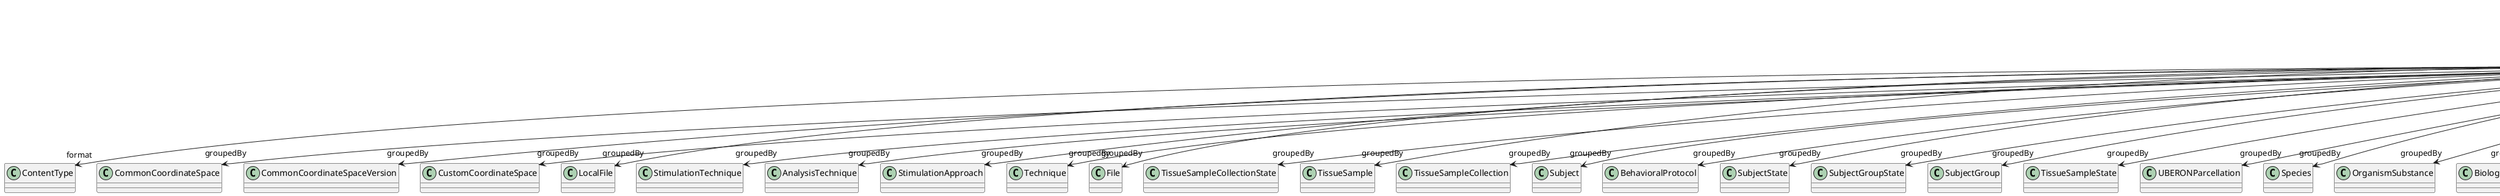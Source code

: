 @startuml
class FileBundle {
+contentDescription
+format
+groupedBy
+groupingType
+hash
+isPartOf
+name
+storageSize

}
FileBundle -d-> "format" ContentType
FileBundle -d-> "groupedBy" CommonCoordinateSpace
FileBundle -d-> "groupedBy" CommonCoordinateSpaceVersion
FileBundle -d-> "groupedBy" CustomCoordinateSpace
FileBundle -d-> "groupedBy" LocalFile
FileBundle -d-> "groupedBy" StimulationTechnique
FileBundle -d-> "groupedBy" AnalysisTechnique
FileBundle -d-> "groupedBy" StimulationApproach
FileBundle -d-> "groupedBy" Technique
FileBundle -d-> "groupedBy" File
FileBundle -d-> "groupedBy" FileBundle
FileBundle -d-> "groupedBy" TissueSampleCollectionState
FileBundle -d-> "groupedBy" TissueSample
FileBundle -d-> "groupedBy" TissueSampleCollection
FileBundle -d-> "groupedBy" Subject
FileBundle -d-> "groupedBy" BehavioralProtocol
FileBundle -d-> "groupedBy" SubjectState
FileBundle -d-> "groupedBy" SubjectGroupState
FileBundle -d-> "groupedBy" SubjectGroup
FileBundle -d-> "groupedBy" TissueSampleState
FileBundle -d-> "groupedBy" UBERONParcellation
FileBundle -d-> "groupedBy" Species
FileBundle -d-> "groupedBy" OrganismSubstance
FileBundle -d-> "groupedBy" BiologicalSex
FileBundle -d-> "groupedBy" OrganismSystem
FileBundle -d-> "groupedBy" AuditoryStimulusType
FileBundle -d-> "groupedBy" BiologicalOrder
FileBundle -d-> "groupedBy" Organ
FileBundle -d-> "groupedBy" OlfactoryStimulusType
FileBundle -d-> "groupedBy" SubcellularEntity
FileBundle -d-> "groupedBy" GustatoryStimulusType
FileBundle -d-> "groupedBy" DiseaseModel
FileBundle -d-> "groupedBy" OpticalStimulusType
FileBundle -d-> "groupedBy" CellCultureType
FileBundle -d-> "groupedBy" VisualStimulusType
FileBundle -d-> "groupedBy" MolecularEntity
FileBundle -d-> "groupedBy" TactileStimulusType
FileBundle -d-> "groupedBy" BreedingType
FileBundle -d-> "groupedBy" CellType
FileBundle -d-> "groupedBy" TermSuggestion
FileBundle -d-> "groupedBy" Handedness
FileBundle -d-> "groupedBy" Disease
FileBundle -d-> "groupedBy" GeneticStrainType
FileBundle -d-> "groupedBy" ElectricalStimulusType
FileBundle -d-> "groupedBy" ParcellationEntityVersion
FileBundle -d-> "groupedBy" ParcellationEntity
FileBundle -d-> "groupedBy" CustomAnatomicalEntity
FileBundle -d-> "groupingType" FileBundleGrouping
FileBundle -d-> "hash" Hash
FileBundle -d-> "isPartOf" FileBundle
FileBundle -d-> "isPartOf" FileRepository
FileBundle -d-> "storageSize" QuantitativeValue

@enduml